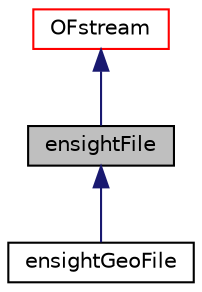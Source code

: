 digraph "ensightFile"
{
  bgcolor="transparent";
  edge [fontname="Helvetica",fontsize="10",labelfontname="Helvetica",labelfontsize="10"];
  node [fontname="Helvetica",fontsize="10",shape=record];
  Node0 [label="ensightFile",height=0.2,width=0.4,color="black", fillcolor="grey75", style="filled", fontcolor="black"];
  Node1 -> Node0 [dir="back",color="midnightblue",fontsize="10",style="solid",fontname="Helvetica"];
  Node1 [label="OFstream",height=0.2,width=0.4,color="red",URL="$a27297.html",tooltip="Output to file stream. "];
  Node0 -> Node6 [dir="back",color="midnightblue",fontsize="10",style="solid",fontname="Helvetica"];
  Node6 [label="ensightGeoFile",height=0.2,width=0.4,color="black",URL="$a22041.html",tooltip="Specialized Ensight output with extra geometry file header. "];
}
